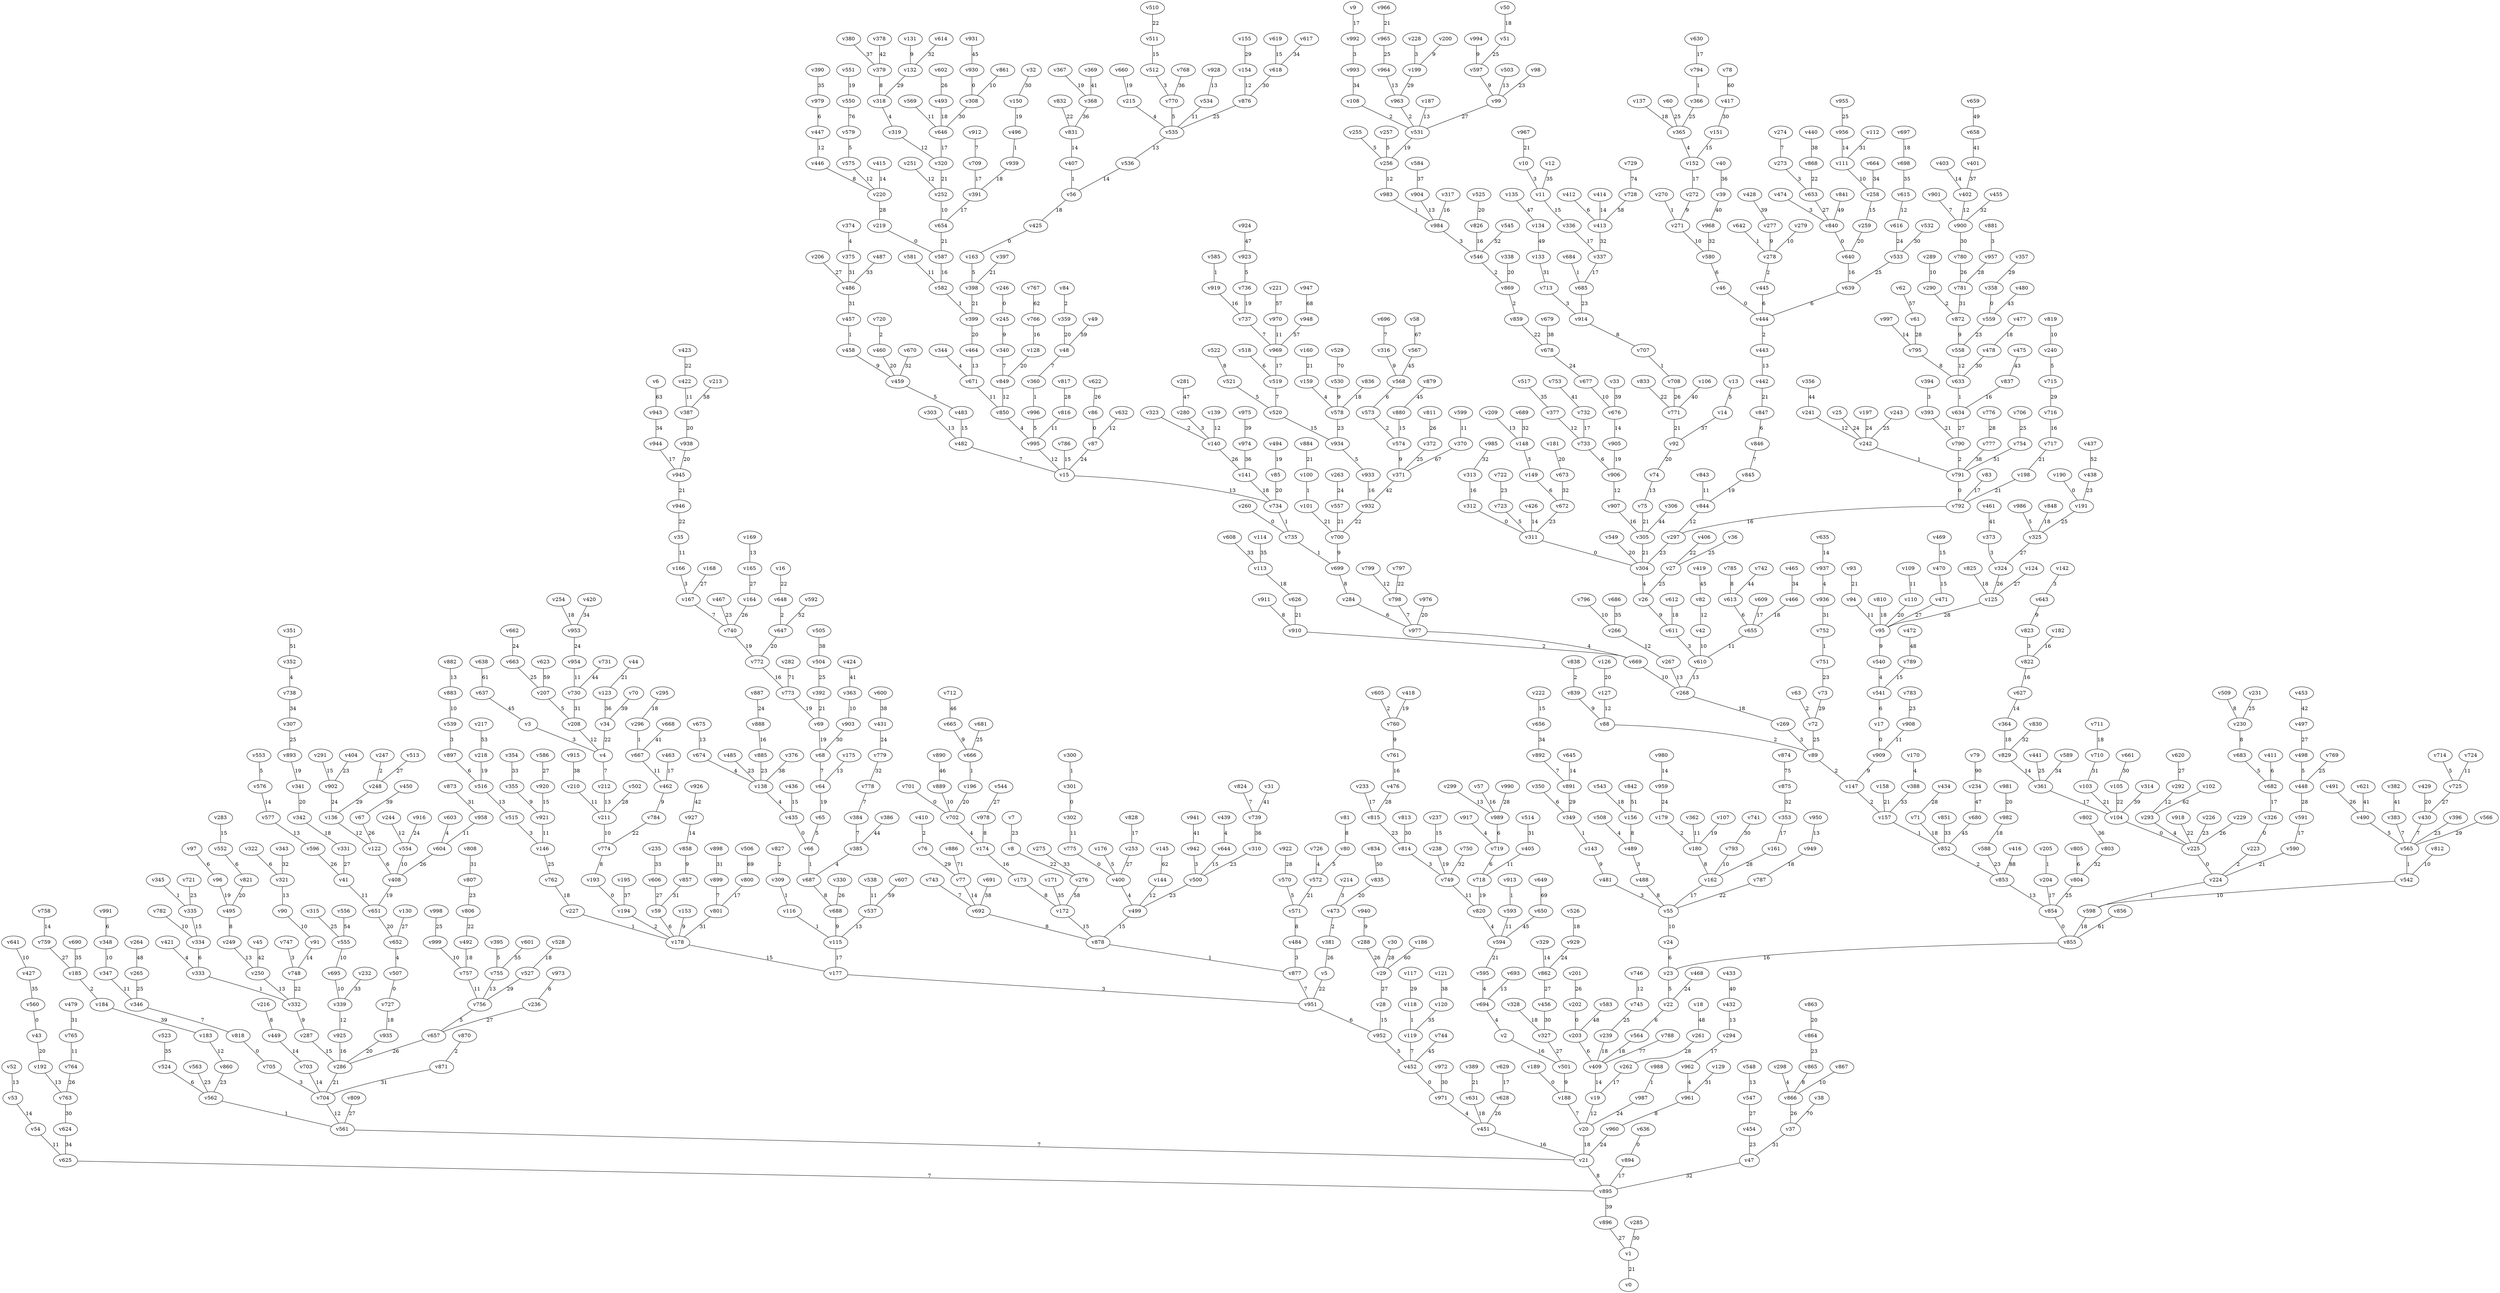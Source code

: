 graph gn1000_mst {
v1 -- v0 [label = "21"];
v896 -- v1 [label = "27"];
v285 -- v1 [label = "30"];
v895 -- v896 [label = "39"];
v625 -- v895 [label = "7"];
v21 -- v895 [label = "8"];
v561 -- v21 [label = "7"];
v562 -- v561 [label = "1"];
v524 -- v562 [label = "6"];
v54 -- v625 [label = "11"];
v704 -- v561 [label = "12"];
v705 -- v704 [label = "3"];
v818 -- v705 [label = "0"];
v346 -- v818 [label = "7"];
v347 -- v346 [label = "11"];
v348 -- v347 [label = "10"];
v991 -- v348 [label = "6"];
v53 -- v54 [label = "14"];
v52 -- v53 [label = "13"];
v703 -- v704 [label = "14"];
v449 -- v703 [label = "14"];
v216 -- v449 [label = "8"];
v451 -- v21 [label = "16"];
v971 -- v451 [label = "4"];
v452 -- v971 [label = "0"];
v952 -- v452 [label = "5"];
v951 -- v952 [label = "6"];
v177 -- v951 [label = "3"];
v119 -- v452 [label = "7"];
v118 -- v119 [label = "1"];
v877 -- v951 [label = "7"];
v878 -- v877 [label = "1"];
v484 -- v877 [label = "3"];
v571 -- v484 [label = "8"];
v570 -- v571 [label = "5"];
v692 -- v878 [label = "8"];
v743 -- v692 [label = "7"];
v77 -- v692 [label = "14"];
v28 -- v952 [label = "15"];
v172 -- v878 [label = "15"];
v173 -- v172 [label = "8"];
v178 -- v177 [label = "15"];
v227 -- v178 [label = "1"];
v194 -- v178 [label = "2"];
v193 -- v194 [label = "0"];
v59 -- v178 [label = "6"];
v774 -- v193 [label = "8"];
v153 -- v178 [label = "9"];
v211 -- v774 [label = "10"];
v210 -- v211 [label = "11"];
v212 -- v211 [label = "13"];
v4 -- v212 [label = "7"];
v3 -- v4 [label = "3"];
v208 -- v4 [label = "12"];
v207 -- v208 [label = "5"];
v499 -- v878 [label = "15"];
v400 -- v499 [label = "4"];
v775 -- v400 [label = "0"];
v176 -- v400 [label = "5"];
v302 -- v775 [label = "11"];
v301 -- v302 [label = "0"];
v300 -- v301 [label = "1"];
v144 -- v499 [label = "12"];
v174 -- v173 [label = "16"];
v702 -- v174 [label = "4"];
v701 -- v702 [label = "0"];
v978 -- v174 [label = "8"];
v889 -- v702 [label = "10"];
v115 -- v177 [label = "17"];
v116 -- v115 [label = "1"];
v309 -- v116 [label = "1"];
v827 -- v309 [label = "2"];
v688 -- v115 [label = "9"];
v687 -- v688 [label = "8"];
v66 -- v687 [label = "1"];
v435 -- v66 [label = "0"];
v138 -- v435 [label = "4"];
v385 -- v687 [label = "4"];
v674 -- v138 [label = "4"];
v65 -- v66 [label = "5"];
v384 -- v385 [label = "7"];
v778 -- v384 [label = "7"];
v537 -- v115 [label = "13"];
v538 -- v537 [label = "11"];
v675 -- v674 [label = "13"];
v436 -- v435 [label = "15"];
v894 -- v895 [label = "17"];
v636 -- v894 [label = "0"];
v20 -- v21 [label = "18"];
v188 -- v20 [label = "7"];
v189 -- v188 [label = "0"];
v501 -- v188 [label = "9"];
v19 -- v20 [label = "12"];
v409 -- v19 [label = "14"];
v203 -- v409 [label = "6"];
v202 -- v203 [label = "0"];
v2 -- v501 [label = "16"];
v694 -- v2 [label = "4"];
v595 -- v694 [label = "4"];
v693 -- v694 [label = "13"];
v262 -- v19 [label = "17"];
v239 -- v409 [label = "18"];
v564 -- v409 [label = "18"];
v22 -- v564 [label = "6"];
v23 -- v22 [label = "5"];
v24 -- v23 [label = "6"];
v55 -- v24 [label = "10"];
v481 -- v55 [label = "3"];
v488 -- v55 [label = "8"];
v489 -- v488 [label = "3"];
v508 -- v489 [label = "4"];
v156 -- v489 [label = "8"];
v143 -- v481 [label = "9"];
v349 -- v143 [label = "1"];
v350 -- v349 [label = "6"];
v855 -- v23 [label = "16"];
v854 -- v855 [label = "0"];
v853 -- v854 [label = "13"];
v852 -- v853 [label = "2"];
v157 -- v852 [label = "1"];
v147 -- v157 [label = "2"];
v89 -- v147 [label = "2"];
v88 -- v89 [label = "2"];
v269 -- v89 [label = "3"];
v839 -- v88 [label = "9"];
v838 -- v839 [label = "2"];
v909 -- v147 [label = "9"];
v17 -- v909 [label = "0"];
v541 -- v17 [label = "6"];
v540 -- v541 [label = "4"];
v95 -- v540 [label = "9"];
v94 -- v95 [label = "11"];
v908 -- v909 [label = "11"];
v127 -- v88 [label = "12"];
v789 -- v541 [label = "15"];
v162 -- v55 [label = "17"];
v180 -- v162 [label = "8"];
v179 -- v180 [label = "2"];
v793 -- v162 [label = "10"];
v362 -- v180 [label = "11"];
v204 -- v854 [label = "17"];
v205 -- v204 [label = "1"];
v71 -- v852 [label = "18"];
v268 -- v269 [label = "18"];
v669 -- v268 [label = "10"];
v910 -- v669 [label = "2"];
v977 -- v669 [label = "4"];
v284 -- v977 [label = "6"];
v798 -- v977 [label = "7"];
v699 -- v284 [label = "8"];
v735 -- v699 [label = "1"];
v260 -- v735 [label = "0"];
v734 -- v735 [label = "1"];
v911 -- v910 [label = "8"];
v700 -- v699 [label = "9"];
v799 -- v798 [label = "12"];
v15 -- v734 [label = "13"];
v482 -- v15 [label = "7"];
v995 -- v15 [label = "12"];
v850 -- v995 [label = "4"];
v996 -- v995 [label = "5"];
v360 -- v996 [label = "1"];
v48 -- v360 [label = "7"];
v671 -- v850 [label = "11"];
v344 -- v671 [label = "4"];
v816 -- v995 [label = "11"];
v849 -- v850 [label = "12"];
v340 -- v849 [label = "7"];
v245 -- v340 [label = "9"];
v246 -- v245 [label = "0"];
v267 -- v268 [label = "13"];
v266 -- v267 [label = "12"];
v796 -- v266 [label = "10"];
v303 -- v482 [label = "13"];
v464 -- v671 [label = "13"];
v610 -- v268 [label = "13"];
v611 -- v610 [label = "3"];
v26 -- v611 [label = "9"];
v304 -- v26 [label = "4"];
v311 -- v304 [label = "0"];
v312 -- v311 [label = "0"];
v723 -- v311 [label = "5"];
v42 -- v610 [label = "10"];
v655 -- v610 [label = "11"];
v613 -- v655 [label = "6"];
v785 -- v613 [label = "8"];
v82 -- v42 [label = "12"];
v426 -- v311 [label = "14"];
v483 -- v482 [label = "15"];
v459 -- v483 [label = "5"];
v458 -- v459 [label = "9"];
v457 -- v458 [label = "1"];
v786 -- v15 [label = "15"];
v313 -- v312 [label = "16"];
v609 -- v655 [label = "17"];
v141 -- v734 [label = "18"];
v466 -- v655 [label = "18"];
v543 -- v156 [label = "18"];
v598 -- v855 [label = "18"];
v224 -- v598 [label = "1"];
v225 -- v224 [label = "0"];
v104 -- v225 [label = "0"];
v223 -- v224 [label = "2"];
v326 -- v223 [label = "0"];
v293 -- v225 [label = "4"];
v542 -- v598 [label = "10"];
v565 -- v542 [label = "1"];
v490 -- v565 [label = "5"];
v383 -- v565 [label = "7"];
v430 -- v565 [label = "7"];
v812 -- v542 [label = "10"];
v292 -- v293 [label = "12"];
v361 -- v104 [label = "17"];
v829 -- v361 [label = "14"];
v682 -- v326 [label = "17"];
v683 -- v682 [label = "5"];
v411 -- v682 [label = "6"];
v230 -- v683 [label = "8"];
v509 -- v230 [label = "8"];
v364 -- v829 [label = "18"];
v627 -- v364 [label = "14"];
v822 -- v627 [label = "16"];
v823 -- v822 [label = "3"];
v643 -- v823 [label = "9"];
v142 -- v643 [label = "3"];
v182 -- v822 [label = "16"];
v612 -- v611 [label = "18"];
v631 -- v451 [label = "18"];
v762 -- v227 [label = "18"];
v810 -- v95 [label = "18"];
v64 -- v65 [label = "19"];
v68 -- v64 [label = "7"];
v175 -- v64 [label = "13"];
v69 -- v68 [label = "19"];
v107 -- v180 [label = "19"];
v773 -- v69 [label = "19"];
v772 -- v773 [label = "16"];
v740 -- v772 [label = "19"];
v167 -- v740 [label = "7"];
v166 -- v167 [label = "3"];
v35 -- v166 [label = "11"];
v85 -- v734 [label = "20"];
v494 -- v85 [label = "19"];
v110 -- v95 [label = "20"];
v109 -- v110 [label = "11"];
v126 -- v127 [label = "20"];
v128 -- v849 [label = "20"];
v766 -- v128 [label = "16"];
v196 -- v702 [label = "20"];
v666 -- v196 [label = "1"];
v665 -- v666 [label = "9"];
v359 -- v48 [label = "20"];
v84 -- v359 [label = "2"];
v399 -- v464 [label = "20"];
v582 -- v399 [label = "1"];
v581 -- v582 [label = "11"];
v587 -- v582 [label = "16"];
v219 -- v587 [label = "0"];
v429 -- v430 [label = "20"];
v460 -- v459 [label = "20"];
v720 -- v460 [label = "2"];
v549 -- v304 [label = "20"];
v647 -- v772 [label = "20"];
v648 -- v647 [label = "2"];
v976 -- v977 [label = "20"];
v93 -- v94 [label = "21"];
v101 -- v700 [label = "21"];
v100 -- v101 [label = "1"];
v103 -- v104 [label = "21"];
v158 -- v157 [label = "21"];
v286 -- v704 [label = "21"];
v287 -- v286 [label = "15"];
v332 -- v287 [label = "9"];
v333 -- v332 [label = "1"];
v421 -- v333 [label = "4"];
v334 -- v333 [label = "6"];
v782 -- v334 [label = "10"];
v250 -- v332 [label = "13"];
v249 -- v250 [label = "13"];
v495 -- v249 [label = "8"];
v335 -- v334 [label = "15"];
v345 -- v335 [label = "1"];
v925 -- v286 [label = "16"];
v339 -- v925 [label = "12"];
v695 -- v339 [label = "10"];
v555 -- v695 [label = "10"];
v96 -- v495 [label = "19"];
v97 -- v96 [label = "6"];
v821 -- v495 [label = "20"];
v552 -- v821 [label = "6"];
v283 -- v552 [label = "15"];
v935 -- v286 [label = "20"];
v727 -- v935 [label = "18"];
v507 -- v727 [label = "0"];
v652 -- v507 [label = "4"];
v651 -- v652 [label = "20"];
v41 -- v651 [label = "11"];
v408 -- v651 [label = "19"];
v122 -- v408 [label = "6"];
v554 -- v408 [label = "10"];
v136 -- v122 [label = "12"];
v244 -- v554 [label = "12"];
v305 -- v304 [label = "21"];
v907 -- v305 [label = "16"];
v906 -- v907 [label = "12"];
v733 -- v906 [label = "6"];
v377 -- v733 [label = "12"];
v732 -- v733 [label = "17"];
v905 -- v906 [label = "19"];
v676 -- v905 [label = "14"];
v677 -- v676 [label = "10"];
v75 -- v305 [label = "21"];
v74 -- v75 [label = "13"];
v92 -- v74 [label = "20"];
v389 -- v631 [label = "21"];
v392 -- v69 [label = "21"];
v398 -- v399 [label = "21"];
v163 -- v398 [label = "5"];
v425 -- v163 [label = "0"];
v56 -- v425 [label = "18"];
v407 -- v56 [label = "1"];
v536 -- v56 [label = "14"];
v535 -- v536 [label = "13"];
v215 -- v535 [label = "4"];
v770 -- v535 [label = "5"];
v512 -- v770 [label = "3"];
v534 -- v535 [label = "11"];
v928 -- v534 [label = "13"];
v831 -- v407 [label = "14"];
v511 -- v512 [label = "15"];
v660 -- v215 [label = "19"];
v397 -- v398 [label = "21"];
v557 -- v700 [label = "21"];
v572 -- v571 [label = "21"];
v726 -- v572 [label = "4"];
v80 -- v572 [label = "5"];
v81 -- v80 [label = "8"];
v590 -- v224 [label = "21"];
v591 -- v590 [label = "17"];
v594 -- v595 [label = "21"];
v820 -- v594 [label = "4"];
v593 -- v594 [label = "11"];
v913 -- v593 [label = "1"];
v749 -- v820 [label = "11"];
v814 -- v749 [label = "3"];
v238 -- v749 [label = "19"];
v237 -- v238 [label = "15"];
v718 -- v820 [label = "19"];
v719 -- v718 [label = "6"];
v917 -- v719 [label = "4"];
v989 -- v719 [label = "6"];
v405 -- v718 [label = "11"];
v299 -- v989 [label = "13"];
v57 -- v989 [label = "16"];
v626 -- v910 [label = "21"];
v113 -- v626 [label = "18"];
v654 -- v587 [label = "21"];
v252 -- v654 [label = "10"];
v251 -- v252 [label = "12"];
v391 -- v654 [label = "17"];
v709 -- v391 [label = "17"];
v912 -- v709 [label = "7"];
v939 -- v391 [label = "18"];
v496 -- v939 [label = "1"];
v150 -- v496 [label = "19"];
v320 -- v252 [label = "21"];
v319 -- v320 [label = "12"];
v318 -- v319 [label = "4"];
v379 -- v318 [label = "8"];
v646 -- v320 [label = "17"];
v569 -- v646 [label = "11"];
v493 -- v646 [label = "18"];
v771 -- v92 [label = "21"];
v884 -- v100 [label = "21"];
v5 -- v951 [label = "22"];
v16 -- v648 [label = "22"];
v34 -- v4 [label = "22"];
v105 -- v104 [label = "22"];
v510 -- v511 [label = "22"];
v748 -- v332 [label = "22"];
v747 -- v748 [label = "3"];
v91 -- v748 [label = "14"];
v90 -- v91 [label = "10"];
v321 -- v90 [label = "13"];
v322 -- v321 [label = "6"];
v784 -- v774 [label = "22"];
v462 -- v784 [label = "9"];
v667 -- v462 [label = "11"];
v296 -- v667 [label = "1"];
v463 -- v462 [label = "17"];
v295 -- v296 [label = "18"];
v787 -- v55 [label = "22"];
v949 -- v787 [label = "18"];
v950 -- v949 [label = "13"];
v797 -- v798 [label = "22"];
v832 -- v831 [label = "22"];
v833 -- v771 [label = "22"];
v918 -- v225 [label = "22"];
v932 -- v700 [label = "22"];
v933 -- v932 [label = "16"];
v934 -- v933 [label = "5"];
v520 -- v934 [label = "15"];
v521 -- v520 [label = "5"];
v519 -- v520 [label = "7"];
v518 -- v519 [label = "6"];
v522 -- v521 [label = "8"];
v969 -- v519 [label = "17"];
v737 -- v969 [label = "7"];
v970 -- v969 [label = "11"];
v919 -- v737 [label = "16"];
v585 -- v919 [label = "1"];
v736 -- v737 [label = "19"];
v923 -- v736 [label = "5"];
v946 -- v35 [label = "22"];
v945 -- v946 [label = "21"];
v944 -- v945 [label = "17"];
v938 -- v945 [label = "20"];
v387 -- v938 [label = "20"];
v422 -- v387 [label = "11"];
v423 -- v422 [label = "22"];
v226 -- v225 [label = "23"];
v297 -- v304 [label = "23"];
v844 -- v297 [label = "12"];
v843 -- v844 [label = "11"];
v792 -- v297 [label = "16"];
v791 -- v792 [label = "0"];
v242 -- v791 [label = "1"];
v790 -- v791 [label = "2"];
v241 -- v242 [label = "12"];
v83 -- v792 [label = "17"];
v845 -- v844 [label = "19"];
v846 -- v845 [label = "7"];
v847 -- v846 [label = "6"];
v198 -- v792 [label = "21"];
v393 -- v790 [label = "21"];
v394 -- v393 [label = "3"];
v442 -- v847 [label = "21"];
v443 -- v442 [label = "13"];
v444 -- v443 [label = "2"];
v46 -- v444 [label = "0"];
v445 -- v444 [label = "6"];
v278 -- v445 [label = "2"];
v642 -- v278 [label = "1"];
v580 -- v46 [label = "6"];
v639 -- v444 [label = "6"];
v277 -- v278 [label = "9"];
v271 -- v580 [label = "10"];
v270 -- v271 [label = "1"];
v272 -- v271 [label = "9"];
v279 -- v278 [label = "10"];
v640 -- v639 [label = "16"];
v840 -- v640 [label = "0"];
v474 -- v840 [label = "3"];
v152 -- v272 [label = "17"];
v365 -- v152 [label = "4"];
v151 -- v152 [label = "15"];
v137 -- v365 [label = "18"];
v259 -- v640 [label = "20"];
v258 -- v259 [label = "15"];
v111 -- v258 [label = "10"];
v956 -- v111 [label = "14"];
v717 -- v198 [label = "21"];
v716 -- v717 [label = "16"];
v396 -- v565 [label = "23"];
v467 -- v740 [label = "23"];
v485 -- v138 [label = "23"];
v500 -- v499 [label = "23"];
v942 -- v500 [label = "3"];
v644 -- v500 [label = "15"];
v439 -- v644 [label = "4"];
v310 -- v500 [label = "23"];
v563 -- v562 [label = "23"];
v578 -- v934 [label = "23"];
v159 -- v578 [label = "4"];
v530 -- v578 [label = "9"];
v836 -- v578 [label = "18"];
v160 -- v159 [label = "21"];
v588 -- v853 [label = "23"];
v982 -- v588 [label = "18"];
v981 -- v982 [label = "20"];
v672 -- v311 [label = "23"];
v149 -- v672 [label = "6"];
v148 -- v149 [label = "3"];
v209 -- v148 [label = "13"];
v721 -- v335 [label = "23"];
v722 -- v723 [label = "23"];
v783 -- v908 [label = "23"];
v815 -- v814 [label = "23"];
v233 -- v815 [label = "17"];
v860 -- v562 [label = "23"];
v183 -- v860 [label = "12"];
v885 -- v138 [label = "23"];
v888 -- v885 [label = "16"];
v25 -- v242 [label = "24"];
v87 -- v15 [label = "24"];
v86 -- v87 [label = "0"];
v632 -- v87 [label = "12"];
v197 -- v242 [label = "24"];
v263 -- v557 [label = "24"];
v468 -- v22 [label = "24"];
v678 -- v677 [label = "24"];
v859 -- v678 [label = "22"];
v869 -- v859 [label = "2"];
v546 -- v869 [label = "2"];
v984 -- v546 [label = "3"];
v983 -- v984 [label = "1"];
v256 -- v983 [label = "12"];
v255 -- v256 [label = "5"];
v257 -- v256 [label = "5"];
v904 -- v984 [label = "13"];
v317 -- v984 [label = "16"];
v826 -- v546 [label = "16"];
v531 -- v256 [label = "19"];
v108 -- v531 [label = "2"];
v963 -- v531 [label = "2"];
v187 -- v531 [label = "13"];
v964 -- v963 [label = "13"];
v338 -- v869 [label = "20"];
v525 -- v826 [label = "20"];
v887 -- v888 [label = "24"];
v902 -- v136 [label = "24"];
v291 -- v902 [label = "15"];
v404 -- v902 [label = "23"];
v916 -- v554 [label = "24"];
v959 -- v179 [label = "24"];
v980 -- v959 [label = "14"];
v960 -- v21 [label = "24"];
v961 -- v960 [label = "8"];
v962 -- v961 [label = "4"];
v294 -- v962 [label = "17"];
v432 -- v294 [label = "13"];
v987 -- v20 [label = "24"];
v988 -- v987 [label = "1"];
v27 -- v26 [label = "25"];
v406 -- v27 [label = "22"];
v36 -- v27 [label = "25"];
v60 -- v365 [label = "25"];
v72 -- v89 [label = "25"];
v63 -- v72 [label = "2"];
v146 -- v762 [label = "25"];
v515 -- v146 [label = "3"];
v921 -- v146 [label = "11"];
v355 -- v921 [label = "9"];
v516 -- v515 [label = "13"];
v897 -- v516 [label = "6"];
v539 -- v897 [label = "3"];
v883 -- v539 [label = "10"];
v882 -- v883 [label = "13"];
v920 -- v921 [label = "15"];
v218 -- v516 [label = "19"];
v231 -- v230 [label = "25"];
v243 -- v242 [label = "25"];
v265 -- v346 [label = "25"];
v315 -- v555 [label = "25"];
v366 -- v365 [label = "25"];
v794 -- v366 [label = "1"];
v630 -- v794 [label = "17"];
v441 -- v361 [label = "25"];
v504 -- v392 [label = "25"];
v533 -- v639 [label = "25"];
v616 -- v533 [label = "24"];
v615 -- v616 [label = "12"];
v663 -- v207 [label = "25"];
v662 -- v663 [label = "24"];
v681 -- v666 [label = "25"];
v745 -- v239 [label = "25"];
v746 -- v745 [label = "12"];
v804 -- v854 [label = "25"];
v805 -- v804 [label = "6"];
v876 -- v535 [label = "25"];
v154 -- v876 [label = "12"];
v955 -- v956 [label = "25"];
v965 -- v964 [label = "25"];
v966 -- v965 [label = "21"];
v67 -- v122 [label = "26"];
v140 -- v141 [label = "26"];
v323 -- v140 [label = "2"];
v280 -- v140 [label = "3"];
v139 -- v140 [label = "12"];
v164 -- v740 [label = "26"];
v201 -- v202 [label = "26"];
v229 -- v225 [label = "26"];
v330 -- v688 [label = "26"];
v381 -- v5 [label = "26"];
v473 -- v381 [label = "2"];
v214 -- v473 [label = "3"];
v835 -- v473 [label = "20"];
v491 -- v490 [label = "26"];
v596 -- v41 [label = "26"];
v577 -- v596 [label = "13"];
v576 -- v577 [label = "14"];
v553 -- v576 [label = "5"];
v602 -- v493 [label = "26"];
v604 -- v408 [label = "26"];
v603 -- v604 [label = "4"];
v958 -- v604 [label = "11"];
v622 -- v86 [label = "26"];
v628 -- v451 [label = "26"];
v629 -- v628 [label = "17"];
v657 -- v286 [label = "26"];
v756 -- v657 [label = "5"];
v757 -- v756 [label = "11"];
v999 -- v757 [label = "10"];
v755 -- v756 [label = "13"];
v395 -- v755 [label = "5"];
v492 -- v757 [label = "18"];
v806 -- v492 [label = "22"];
v807 -- v806 [label = "23"];
v998 -- v999 [label = "25"];
v708 -- v771 [label = "26"];
v707 -- v708 [label = "1"];
v914 -- v707 [label = "8"];
v713 -- v914 [label = "3"];
v685 -- v914 [label = "23"];
v684 -- v685 [label = "1"];
v337 -- v685 [label = "17"];
v336 -- v337 [label = "17"];
v11 -- v336 [label = "15"];
v10 -- v11 [label = "3"];
v967 -- v10 [label = "21"];
v29 -- v28 [label = "27"];
v288 -- v29 [label = "26"];
v940 -- v288 [label = "9"];
v99 -- v531 [label = "27"];
v597 -- v99 [label = "9"];
v994 -- v597 [label = "9"];
v503 -- v99 [label = "13"];
v98 -- v99 [label = "23"];
v51 -- v597 [label = "25"];
v50 -- v51 [label = "18"];
v130 -- v652 [label = "27"];
v165 -- v164 [label = "27"];
v169 -- v165 [label = "13"];
v168 -- v167 [label = "27"];
v236 -- v657 [label = "27"];
v973 -- v236 [label = "6"];
v253 -- v400 [label = "27"];
v828 -- v253 [label = "17"];
v327 -- v501 [label = "27"];
v328 -- v327 [label = "18"];
v331 -- v41 [label = "27"];
v342 -- v331 [label = "18"];
v341 -- v342 [label = "20"];
v893 -- v341 [label = "19"];
v307 -- v893 [label = "25"];
v471 -- v95 [label = "27"];
v470 -- v471 [label = "15"];
v469 -- v470 [label = "15"];
v544 -- v978 [label = "27"];
v586 -- v920 [label = "27"];
v606 -- v59 [label = "27"];
v620 -- v292 [label = "27"];
v634 -- v790 [label = "27"];
v633 -- v634 [label = "1"];
v795 -- v633 [label = "8"];
v558 -- v633 [label = "12"];
v872 -- v558 [label = "9"];
v290 -- v872 [label = "2"];
v289 -- v290 [label = "10"];
v997 -- v795 [label = "14"];
v837 -- v634 [label = "16"];
v559 -- v558 [label = "23"];
v358 -- v559 [label = "0"];
v653 -- v840 [label = "27"];
v273 -- v653 [label = "3"];
v274 -- v273 [label = "7"];
v868 -- v653 [label = "22"];
v725 -- v430 [label = "27"];
v714 -- v725 [label = "5"];
v724 -- v725 [label = "11"];
v809 -- v561 [label = "27"];
v30 -- v29 [label = "28"];
v61 -- v795 [label = "28"];
v125 -- v95 [label = "28"];
v825 -- v125 [label = "18"];
v324 -- v125 [label = "26"];
v373 -- v324 [label = "3"];
v124 -- v125 [label = "27"];
v325 -- v324 [label = "27"];
v986 -- v325 [label = "5"];
v848 -- v325 [label = "18"];
v191 -- v325 [label = "25"];
v190 -- v191 [label = "0"];
v438 -- v191 [label = "23"];
v161 -- v162 [label = "28"];
v353 -- v161 [label = "17"];
v220 -- v219 [label = "28"];
v446 -- v220 [label = "8"];
v447 -- v446 [label = "12"];
v979 -- v447 [label = "6"];
v575 -- v220 [label = "12"];
v579 -- v575 [label = "5"];
v415 -- v220 [label = "14"];
v261 -- v262 [label = "28"];
v434 -- v71 [label = "28"];
v448 -- v591 [label = "28"];
v498 -- v448 [label = "5"];
v769 -- v448 [label = "25"];
v497 -- v498 [label = "27"];
v476 -- v815 [label = "28"];
v761 -- v476 [label = "16"];
v760 -- v761 [label = "9"];
v605 -- v760 [label = "2"];
v418 -- v760 [label = "19"];
v502 -- v211 [label = "28"];
v817 -- v816 [label = "28"];
v922 -- v570 [label = "28"];
v990 -- v989 [label = "28"];
v73 -- v72 [label = "29"];
v751 -- v73 [label = "23"];
v752 -- v751 [label = "1"];
v76 -- v77 [label = "29"];
v410 -- v76 [label = "2"];
v117 -- v118 [label = "29"];
v132 -- v318 [label = "29"];
v131 -- v132 [label = "9"];
v155 -- v154 [label = "29"];
v199 -- v963 [label = "29"];
v228 -- v199 [label = "3"];
v200 -- v199 [label = "9"];
v248 -- v136 [label = "29"];
v247 -- v248 [label = "2"];
v513 -- v248 [label = "27"];
v357 -- v358 [label = "29"];
v527 -- v756 [label = "29"];
v528 -- v527 [label = "18"];
v566 -- v565 [label = "29"];
v715 -- v716 [label = "29"];
v240 -- v715 [label = "5"];
v819 -- v240 [label = "10"];
v891 -- v349 [label = "29"];
v892 -- v891 [label = "7"];
v645 -- v891 [label = "14"];
v32 -- v150 [label = "30"];
v308 -- v646 [label = "30"];
v930 -- v308 [label = "0"];
v861 -- v308 [label = "10"];
v417 -- v151 [label = "30"];
v456 -- v327 [label = "30"];
v862 -- v456 [label = "27"];
v329 -- v862 [label = "14"];
v929 -- v862 [label = "24"];
v526 -- v929 [label = "18"];
v478 -- v633 [label = "30"];
v477 -- v478 [label = "18"];
v532 -- v533 [label = "30"];
v618 -- v876 [label = "30"];
v619 -- v618 [label = "15"];
v661 -- v105 [label = "30"];
v741 -- v793 [label = "30"];
v813 -- v814 [label = "30"];
v903 -- v68 [label = "30"];
v363 -- v903 [label = "10"];
v972 -- v971 [label = "30"];
v112 -- v111 [label = "31"];
v129 -- v961 [label = "31"];
v133 -- v713 [label = "31"];
v486 -- v457 [label = "31"];
v206 -- v486 [label = "27"];
v375 -- v486 [label = "31"];
v374 -- v375 [label = "4"];
v514 -- v405 [label = "31"];
v710 -- v103 [label = "31"];
v711 -- v710 [label = "18"];
v730 -- v208 [label = "31"];
v954 -- v730 [label = "11"];
v953 -- v954 [label = "24"];
v254 -- v953 [label = "18"];
v781 -- v872 [label = "31"];
v780 -- v781 [label = "26"];
v957 -- v781 [label = "28"];
v881 -- v957 [label = "3"];
v900 -- v780 [label = "30"];
v901 -- v900 [label = "7"];
v402 -- v900 [label = "12"];
v403 -- v402 [label = "14"];
v801 -- v178 [label = "31"];
v899 -- v801 [label = "7"];
v800 -- v801 [label = "17"];
v808 -- v807 [label = "31"];
v857 -- v59 [label = "31"];
v858 -- v857 [label = "9"];
v927 -- v858 [label = "14"];
v871 -- v704 [label = "31"];
v870 -- v871 [label = "2"];
v873 -- v958 [label = "31"];
v898 -- v899 [label = "31"];
v936 -- v752 [label = "31"];
v937 -- v936 [label = "4"];
v635 -- v937 [label = "14"];
v47 -- v895 [label = "32"];
v454 -- v47 [label = "23"];
v547 -- v454 [label = "27"];
v548 -- v547 [label = "13"];
v37 -- v47 [label = "31"];
v866 -- v37 [label = "26"];
v298 -- v866 [label = "4"];
v865 -- v866 [label = "8"];
v867 -- v866 [label = "10"];
v864 -- v865 [label = "23"];
v863 -- v864 [label = "20"];
v343 -- v321 [label = "32"];
v413 -- v337 [label = "32"];
v412 -- v413 [label = "6"];
v414 -- v413 [label = "14"];
v455 -- v900 [label = "32"];
v614 -- v132 [label = "32"];
v670 -- v459 [label = "32"];
v673 -- v672 [label = "32"];
v181 -- v673 [label = "20"];
v689 -- v148 [label = "32"];
v750 -- v749 [label = "32"];
v779 -- v778 [label = "32"];
v431 -- v779 [label = "24"];
v803 -- v804 [label = "32"];
v830 -- v829 [label = "32"];
v875 -- v353 [label = "32"];
v968 -- v580 [label = "32"];
v985 -- v313 [label = "32"];
v232 -- v339 [label = "33"];
v235 -- v606 [label = "33"];
v354 -- v355 [label = "33"];
v388 -- v157 [label = "33"];
v170 -- v388 [label = "4"];
v487 -- v486 [label = "33"];
v608 -- v113 [label = "33"];
v851 -- v852 [label = "33"];
v420 -- v953 [label = "34"];
v465 -- v466 [label = "34"];
v589 -- v361 [label = "34"];
v617 -- v618 [label = "34"];
v624 -- v625 [label = "34"];
v763 -- v624 [label = "30"];
v192 -- v763 [label = "13"];
v43 -- v192 [label = "20"];
v560 -- v43 [label = "0"];
v764 -- v763 [label = "26"];
v765 -- v764 [label = "11"];
v479 -- v765 [label = "31"];
v656 -- v892 [label = "34"];
v222 -- v656 [label = "15"];
v664 -- v258 [label = "34"];
v738 -- v307 [label = "34"];
v352 -- v738 [label = "4"];
v943 -- v944 [label = "34"];
v993 -- v108 [label = "34"];
v992 -- v993 [label = "3"];
v9 -- v992 [label = "17"];
v12 -- v11 [label = "35"];
v114 -- v113 [label = "35"];
v120 -- v119 [label = "35"];
v171 -- v172 [label = "35"];
v390 -- v979 [label = "35"];
v427 -- v560 [label = "35"];
v641 -- v427 [label = "10"];
v517 -- v377 [label = "35"];
v523 -- v524 [label = "35"];
v686 -- v266 [label = "35"];
v698 -- v615 [label = "35"];
v697 -- v698 [label = "18"];
v123 -- v34 [label = "36"];
v44 -- v123 [label = "21"];
v368 -- v831 [label = "36"];
v367 -- v368 [label = "19"];
v739 -- v310 [label = "36"];
v824 -- v739 [label = "7"];
v768 -- v770 [label = "36"];
v802 -- v803 [label = "36"];
v974 -- v141 [label = "36"];
v14 -- v92 [label = "37"];
v13 -- v14 [label = "5"];
v195 -- v194 [label = "37"];
v380 -- v379 [label = "37"];
v401 -- v402 [label = "37"];
v584 -- v904 [label = "37"];
v121 -- v120 [label = "38"];
v376 -- v138 [label = "38"];
v440 -- v868 [label = "38"];
v505 -- v504 [label = "38"];
v600 -- v431 [label = "38"];
v679 -- v678 [label = "38"];
v691 -- v692 [label = "38"];
v777 -- v791 [label = "38"];
v776 -- v777 [label = "28"];
v915 -- v210 [label = "38"];
v33 -- v676 [label = "39"];
v70 -- v34 [label = "39"];
v184 -- v183 [label = "39"];
v185 -- v184 [label = "2"];
v759 -- v185 [label = "27"];
v758 -- v759 [label = "14"];
v690 -- v185 [label = "35"];
v314 -- v104 [label = "39"];
v428 -- v277 [label = "39"];
v450 -- v67 [label = "39"];
v975 -- v974 [label = "39"];
v39 -- v968 [label = "40"];
v40 -- v39 [label = "36"];
v106 -- v771 [label = "40"];
v433 -- v432 [label = "40"];
v31 -- v739 [label = "41"];
v369 -- v368 [label = "41"];
v382 -- v383 [label = "41"];
v424 -- v363 [label = "41"];
v461 -- v373 [label = "41"];
v621 -- v490 [label = "41"];
v658 -- v401 [label = "41"];
v668 -- v667 [label = "41"];
v753 -- v732 [label = "41"];
v941 -- v942 [label = "41"];
v45 -- v250 [label = "42"];
v371 -- v932 [label = "42"];
v574 -- v371 [label = "9"];
v573 -- v574 [label = "2"];
v568 -- v573 [label = "6"];
v316 -- v568 [label = "9"];
v696 -- v316 [label = "7"];
v880 -- v574 [label = "15"];
v372 -- v371 [label = "25"];
v811 -- v372 [label = "26"];
v378 -- v379 [label = "42"];
v453 -- v497 [label = "42"];
v926 -- v927 [label = "42"];
v475 -- v837 [label = "43"];
v480 -- v559 [label = "43"];
v306 -- v305 [label = "44"];
v356 -- v241 [label = "44"];
v386 -- v385 [label = "44"];
v731 -- v730 [label = "44"];
v742 -- v613 [label = "44"];
v419 -- v82 [label = "45"];
v567 -- v568 [label = "45"];
v637 -- v3 [label = "45"];
v650 -- v594 [label = "45"];
v680 -- v852 [label = "45"];
v744 -- v452 [label = "45"];
v879 -- v880 [label = "45"];
v931 -- v930 [label = "45"];
v712 -- v665 [label = "46"];
v890 -- v889 [label = "46"];
v234 -- v680 [label = "47"];
v281 -- v280 [label = "47"];
v924 -- v923 [label = "47"];
v18 -- v261 [label = "48"];
v264 -- v265 [label = "48"];
v472 -- v789 [label = "48"];
v583 -- v203 [label = "48"];
v134 -- v133 [label = "49"];
v135 -- v134 [label = "47"];
v659 -- v658 [label = "49"];
v841 -- v840 [label = "49"];
v834 -- v835 [label = "50"];
v351 -- v352 [label = "51"];
v754 -- v791 [label = "51"];
v706 -- v754 [label = "25"];
v842 -- v156 [label = "51"];
v437 -- v438 [label = "52"];
v545 -- v546 [label = "52"];
v592 -- v647 [label = "52"];
v217 -- v218 [label = "53"];
v556 -- v555 [label = "54"];
v601 -- v755 [label = "55"];
v62 -- v61 [label = "57"];
v221 -- v970 [label = "57"];
v948 -- v969 [label = "57"];
v213 -- v387 [label = "58"];
v276 -- v172 [label = "58"];
v8 -- v276 [label = "22"];
v7 -- v8 [label = "23"];
v275 -- v276 [label = "33"];
v728 -- v413 [label = "58"];
v49 -- v48 [label = "59"];
v607 -- v537 [label = "59"];
v623 -- v207 [label = "59"];
v78 -- v417 [label = "60"];
v186 -- v29 [label = "60"];
v638 -- v637 [label = "61"];
v856 -- v855 [label = "61"];
v102 -- v293 [label = "62"];
v145 -- v144 [label = "62"];
v767 -- v766 [label = "62"];
v6 -- v943 [label = "63"];
v58 -- v567 [label = "67"];
v370 -- v371 [label = "67"];
v599 -- v370 [label = "11"];
v947 -- v948 [label = "68"];
v506 -- v800 [label = "69"];
v649 -- v650 [label = "69"];
v38 -- v37 [label = "70"];
v529 -- v530 [label = "70"];
v282 -- v773 [label = "71"];
v886 -- v77 [label = "71"];
v729 -- v728 [label = "74"];
v874 -- v875 [label = "75"];
v550 -- v579 [label = "76"];
v551 -- v550 [label = "19"];
v788 -- v409 [label = "77"];
v416 -- v853 [label = "88"];
v79 -- v234 [label = "90"];
}
// vertices = 1000
// edges = 999
// total_weight = 18927
// runtime = 0.068045 sec
// memory = 3.64453 MB